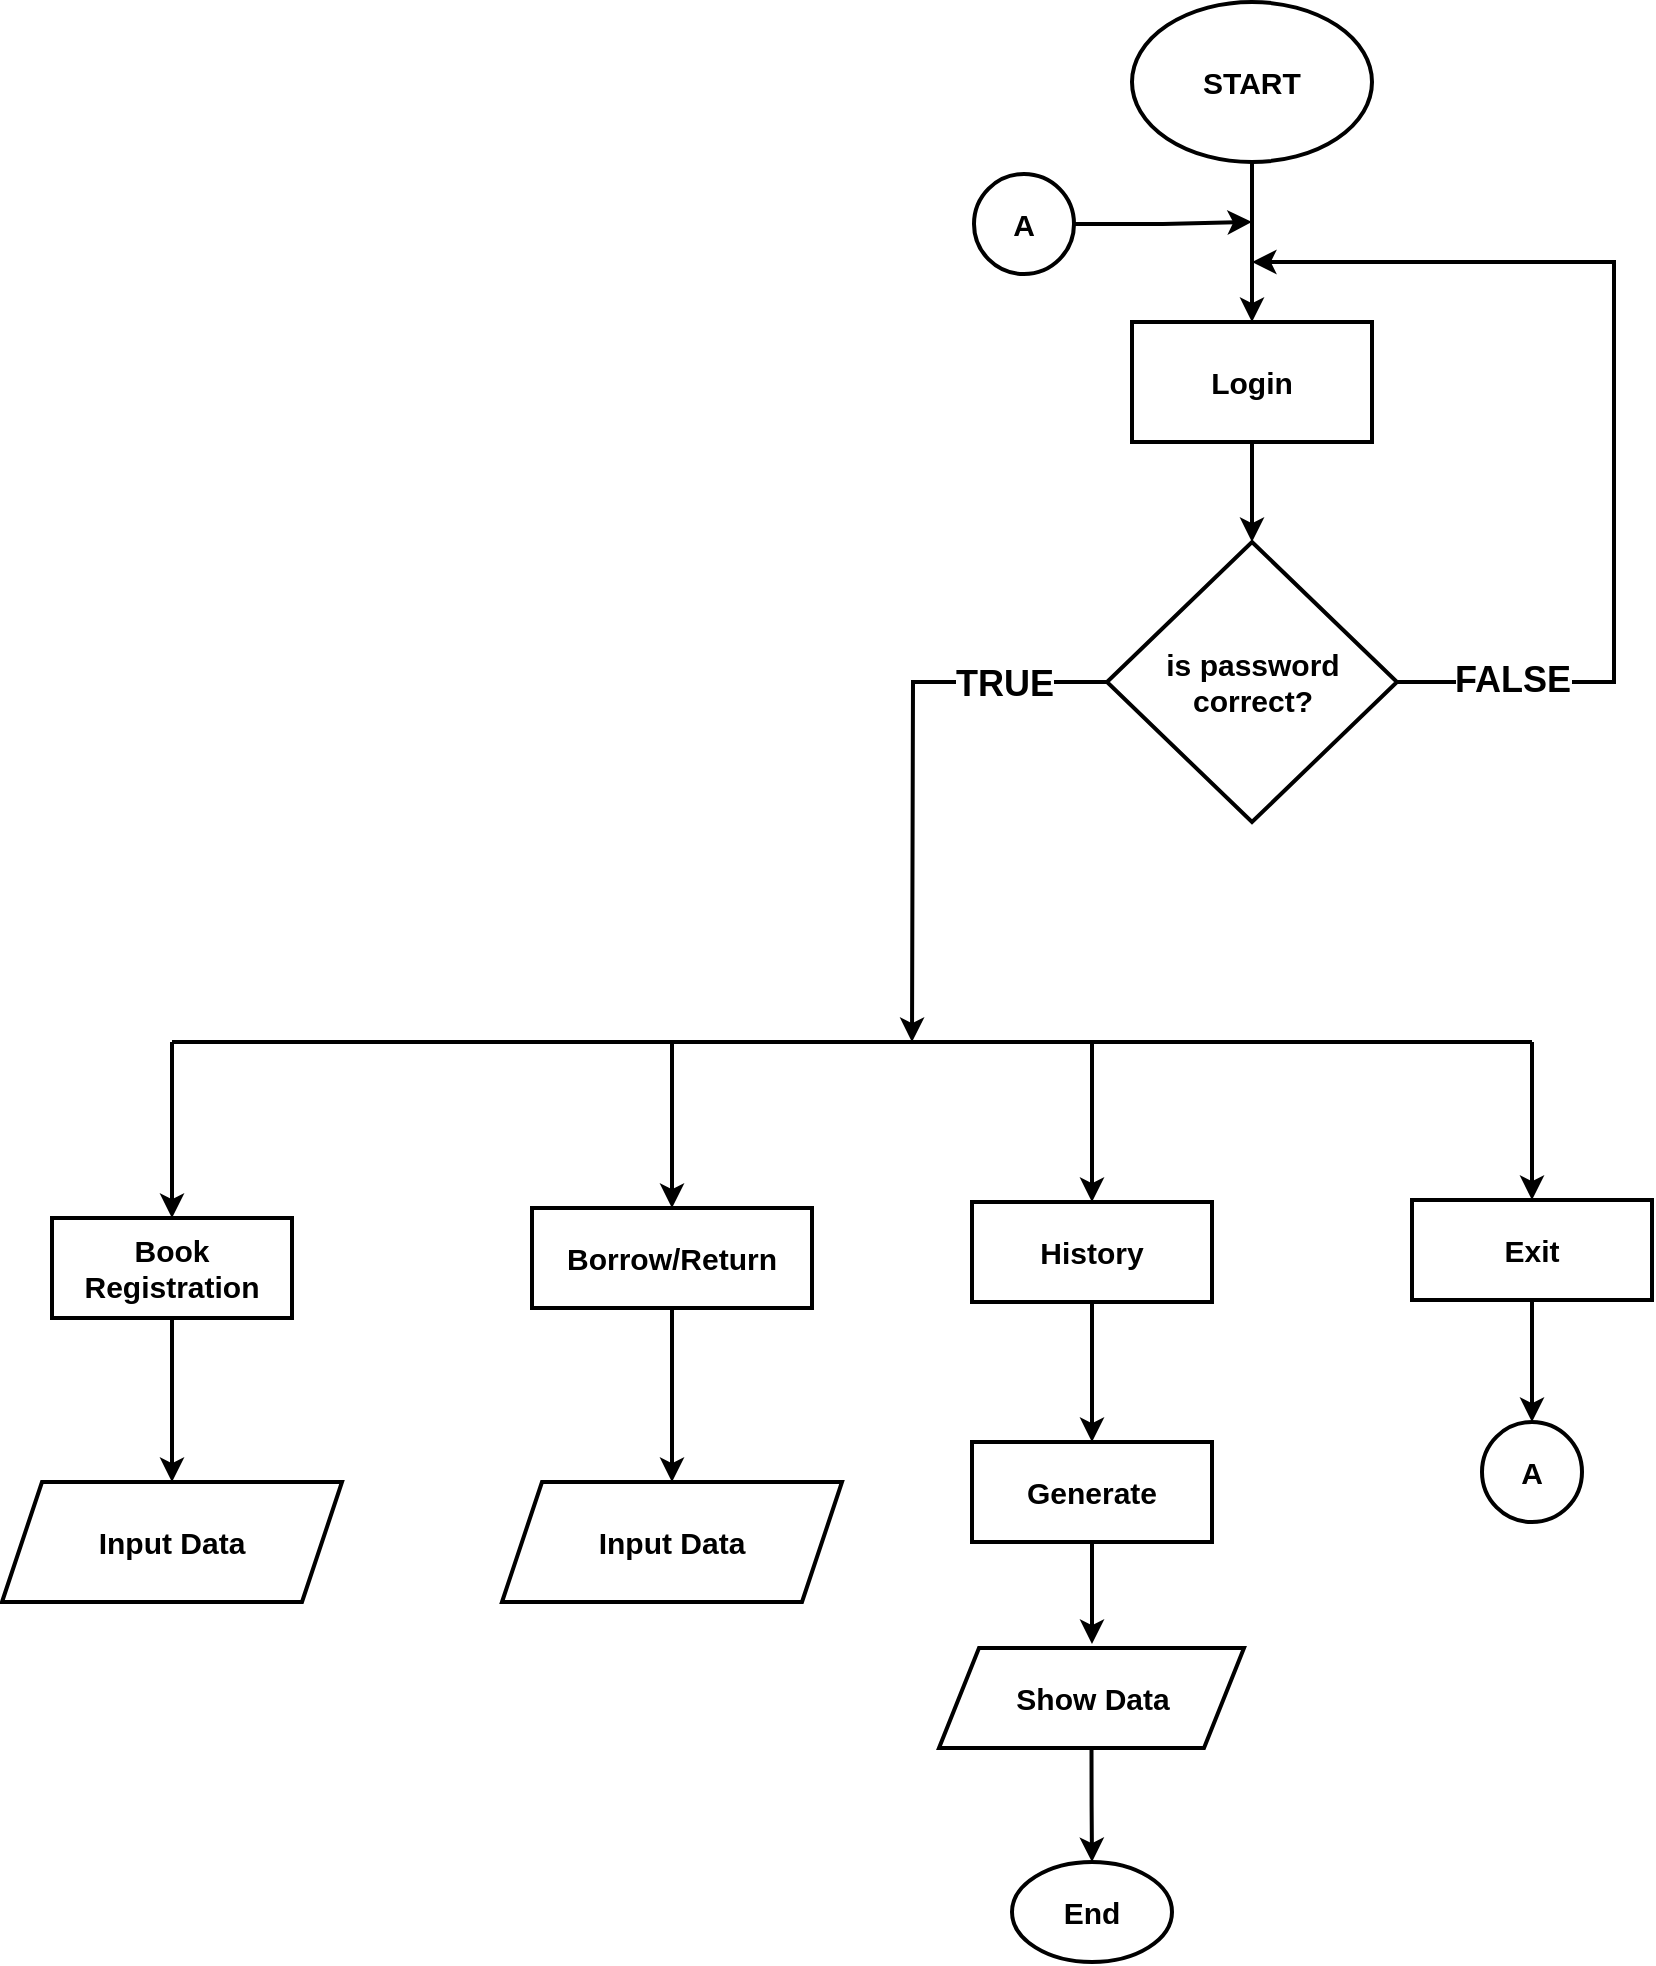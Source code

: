 <mxfile version="24.6.2" type="github">
  <diagram name="Page-1" id="PRXU1hZlVM8Uk4SJ7KCu">
    <mxGraphModel dx="2514" dy="929" grid="1" gridSize="10" guides="1" tooltips="1" connect="1" arrows="1" fold="1" page="1" pageScale="1" pageWidth="827" pageHeight="1169" math="0" shadow="0">
      <root>
        <mxCell id="0" />
        <mxCell id="1" parent="0" />
        <mxCell id="YvSHBj9nITVbGV-RtpjT-1" style="edgeStyle=orthogonalEdgeStyle;rounded=0;orthogonalLoop=1;jettySize=auto;html=1;entryX=0.5;entryY=0;entryDx=0;entryDy=0;strokeWidth=2;" edge="1" parent="1" source="RK07qviHWXPntt6VI_ai-1" target="RK07qviHWXPntt6VI_ai-3">
          <mxGeometry relative="1" as="geometry" />
        </mxCell>
        <mxCell id="RK07qviHWXPntt6VI_ai-1" value="&lt;span style=&quot;font-size: 15px;&quot;&gt;&lt;font style=&quot;font-size: 15px;&quot;&gt;START&lt;/font&gt;&lt;/span&gt;" style="ellipse;whiteSpace=wrap;html=1;strokeWidth=2;fontSize=15;fontStyle=1" parent="1" vertex="1">
          <mxGeometry x="390" y="10" width="120" height="80" as="geometry" />
        </mxCell>
        <mxCell id="RK07qviHWXPntt6VI_ai-2" value="Input Data" style="shape=parallelogram;perimeter=parallelogramPerimeter;whiteSpace=wrap;html=1;fixedSize=1;strokeWidth=2;fontSize=15;fontStyle=1" parent="1" vertex="1">
          <mxGeometry x="-175" y="750" width="170" height="60" as="geometry" />
        </mxCell>
        <mxCell id="YvSHBj9nITVbGV-RtpjT-2" style="edgeStyle=orthogonalEdgeStyle;rounded=0;orthogonalLoop=1;jettySize=auto;html=1;entryX=0.5;entryY=0;entryDx=0;entryDy=0;strokeWidth=2;" edge="1" parent="1" source="RK07qviHWXPntt6VI_ai-3" target="RK07qviHWXPntt6VI_ai-4">
          <mxGeometry relative="1" as="geometry" />
        </mxCell>
        <mxCell id="RK07qviHWXPntt6VI_ai-3" value="Login" style="rounded=0;whiteSpace=wrap;html=1;strokeWidth=2;fontSize=15;fontStyle=1" parent="1" vertex="1">
          <mxGeometry x="390" y="170" width="120" height="60" as="geometry" />
        </mxCell>
        <mxCell id="YvSHBj9nITVbGV-RtpjT-3" style="edgeStyle=orthogonalEdgeStyle;rounded=0;orthogonalLoop=1;jettySize=auto;html=1;exitX=1;exitY=0.5;exitDx=0;exitDy=0;strokeWidth=2;" edge="1" parent="1" source="RK07qviHWXPntt6VI_ai-4">
          <mxGeometry relative="1" as="geometry">
            <mxPoint x="450" y="140" as="targetPoint" />
            <Array as="points">
              <mxPoint x="631" y="350" />
              <mxPoint x="631" y="140" />
              <mxPoint x="560" y="140" />
            </Array>
          </mxGeometry>
        </mxCell>
        <mxCell id="YvSHBj9nITVbGV-RtpjT-12" value="&lt;font style=&quot;font-size: 18px;&quot;&gt;FALSE&lt;/font&gt;" style="edgeLabel;html=1;align=center;verticalAlign=middle;resizable=0;points=[];fontSize=20;fontStyle=1" vertex="1" connectable="0" parent="YvSHBj9nITVbGV-RtpjT-3">
          <mxGeometry x="-0.794" y="2" relative="1" as="geometry">
            <mxPoint x="6" as="offset" />
          </mxGeometry>
        </mxCell>
        <mxCell id="YvSHBj9nITVbGV-RtpjT-11" style="edgeStyle=orthogonalEdgeStyle;rounded=0;orthogonalLoop=1;jettySize=auto;html=1;strokeWidth=2;" edge="1" parent="1" source="RK07qviHWXPntt6VI_ai-4">
          <mxGeometry relative="1" as="geometry">
            <mxPoint x="280" y="530" as="targetPoint" />
          </mxGeometry>
        </mxCell>
        <mxCell id="YvSHBj9nITVbGV-RtpjT-13" value="&lt;font style=&quot;font-size: 18px;&quot;&gt;TRUE&lt;/font&gt;" style="edgeLabel;html=1;align=center;verticalAlign=middle;resizable=0;points=[];fontStyle=1" vertex="1" connectable="0" parent="YvSHBj9nITVbGV-RtpjT-11">
          <mxGeometry x="-0.621" y="1" relative="1" as="geometry">
            <mxPoint x="1" as="offset" />
          </mxGeometry>
        </mxCell>
        <mxCell id="RK07qviHWXPntt6VI_ai-4" value="is password correct?" style="rhombus;whiteSpace=wrap;html=1;strokeWidth=2;fontSize=15;fontStyle=1" parent="1" vertex="1">
          <mxGeometry x="377.5" y="280" width="145" height="140" as="geometry" />
        </mxCell>
        <mxCell id="YvSHBj9nITVbGV-RtpjT-20" style="edgeStyle=orthogonalEdgeStyle;rounded=0;orthogonalLoop=1;jettySize=auto;html=1;entryX=0.5;entryY=0;entryDx=0;entryDy=0;strokeWidth=2;" edge="1" parent="1" source="YvSHBj9nITVbGV-RtpjT-4" target="RK07qviHWXPntt6VI_ai-2">
          <mxGeometry relative="1" as="geometry" />
        </mxCell>
        <mxCell id="YvSHBj9nITVbGV-RtpjT-4" value="Book Registration" style="rounded=0;whiteSpace=wrap;html=1;strokeWidth=2;fontSize=15;fontStyle=1" vertex="1" parent="1">
          <mxGeometry x="-150" y="618" width="120" height="50" as="geometry" />
        </mxCell>
        <mxCell id="YvSHBj9nITVbGV-RtpjT-21" style="edgeStyle=orthogonalEdgeStyle;rounded=0;orthogonalLoop=1;jettySize=auto;html=1;entryX=0.5;entryY=0;entryDx=0;entryDy=0;strokeWidth=2;" edge="1" parent="1" source="YvSHBj9nITVbGV-RtpjT-5" target="YvSHBj9nITVbGV-RtpjT-14">
          <mxGeometry relative="1" as="geometry" />
        </mxCell>
        <mxCell id="YvSHBj9nITVbGV-RtpjT-5" value="Borrow/Return" style="rounded=0;whiteSpace=wrap;html=1;strokeWidth=2;fontSize=15;fontStyle=1" vertex="1" parent="1">
          <mxGeometry x="90" y="613" width="140" height="50" as="geometry" />
        </mxCell>
        <mxCell id="YvSHBj9nITVbGV-RtpjT-25" style="edgeStyle=orthogonalEdgeStyle;rounded=0;orthogonalLoop=1;jettySize=auto;html=1;entryX=0.5;entryY=0;entryDx=0;entryDy=0;strokeWidth=2;" edge="1" parent="1" source="YvSHBj9nITVbGV-RtpjT-6" target="YvSHBj9nITVbGV-RtpjT-24">
          <mxGeometry relative="1" as="geometry" />
        </mxCell>
        <mxCell id="YvSHBj9nITVbGV-RtpjT-6" value="History" style="rounded=0;whiteSpace=wrap;html=1;strokeWidth=2;fontSize=15;fontStyle=1" vertex="1" parent="1">
          <mxGeometry x="310" y="610" width="120" height="50" as="geometry" />
        </mxCell>
        <mxCell id="YvSHBj9nITVbGV-RtpjT-16" style="edgeStyle=orthogonalEdgeStyle;rounded=0;orthogonalLoop=1;jettySize=auto;html=1;entryX=0.5;entryY=0;entryDx=0;entryDy=0;strokeWidth=2;" edge="1" parent="1" source="YvSHBj9nITVbGV-RtpjT-7" target="YvSHBj9nITVbGV-RtpjT-15">
          <mxGeometry relative="1" as="geometry" />
        </mxCell>
        <mxCell id="YvSHBj9nITVbGV-RtpjT-7" value="Exit" style="rounded=0;whiteSpace=wrap;html=1;strokeWidth=2;fontSize=15;fontStyle=1" vertex="1" parent="1">
          <mxGeometry x="530" y="609" width="120" height="50" as="geometry" />
        </mxCell>
        <mxCell id="YvSHBj9nITVbGV-RtpjT-8" value="" style="endArrow=none;html=1;rounded=0;strokeWidth=2;" edge="1" parent="1">
          <mxGeometry width="50" height="50" relative="1" as="geometry">
            <mxPoint x="-90" y="530" as="sourcePoint" />
            <mxPoint x="590" y="530" as="targetPoint" />
          </mxGeometry>
        </mxCell>
        <mxCell id="YvSHBj9nITVbGV-RtpjT-9" value="" style="endArrow=classic;html=1;rounded=0;entryX=0.5;entryY=0;entryDx=0;entryDy=0;strokeWidth=2;" edge="1" parent="1" target="YvSHBj9nITVbGV-RtpjT-4">
          <mxGeometry width="50" height="50" relative="1" as="geometry">
            <mxPoint x="-90" y="530" as="sourcePoint" />
            <mxPoint x="-80" y="440" as="targetPoint" />
          </mxGeometry>
        </mxCell>
        <mxCell id="YvSHBj9nITVbGV-RtpjT-10" value="" style="endArrow=classic;html=1;rounded=0;entryX=0.5;entryY=0;entryDx=0;entryDy=0;strokeWidth=2;" edge="1" parent="1" target="YvSHBj9nITVbGV-RtpjT-7">
          <mxGeometry width="50" height="50" relative="1" as="geometry">
            <mxPoint x="590" y="530" as="sourcePoint" />
            <mxPoint x="579.5" y="580" as="targetPoint" />
          </mxGeometry>
        </mxCell>
        <mxCell id="YvSHBj9nITVbGV-RtpjT-14" value="Input Data" style="shape=parallelogram;perimeter=parallelogramPerimeter;whiteSpace=wrap;html=1;fixedSize=1;strokeWidth=2;fontSize=15;fontStyle=1" vertex="1" parent="1">
          <mxGeometry x="75" y="750" width="170" height="60" as="geometry" />
        </mxCell>
        <mxCell id="YvSHBj9nITVbGV-RtpjT-15" value="&lt;font style=&quot;font-size: 15px;&quot;&gt;A&lt;/font&gt;" style="ellipse;whiteSpace=wrap;html=1;aspect=fixed;fontSize=15;fontStyle=1;strokeWidth=2;" vertex="1" parent="1">
          <mxGeometry x="565" y="720" width="50" height="50" as="geometry" />
        </mxCell>
        <mxCell id="YvSHBj9nITVbGV-RtpjT-18" style="edgeStyle=orthogonalEdgeStyle;rounded=0;orthogonalLoop=1;jettySize=auto;html=1;strokeWidth=2;" edge="1" parent="1" source="YvSHBj9nITVbGV-RtpjT-17">
          <mxGeometry relative="1" as="geometry">
            <mxPoint x="450" y="120" as="targetPoint" />
          </mxGeometry>
        </mxCell>
        <mxCell id="YvSHBj9nITVbGV-RtpjT-17" value="&lt;font style=&quot;font-size: 15px;&quot;&gt;A&lt;/font&gt;" style="ellipse;whiteSpace=wrap;html=1;aspect=fixed;fontSize=15;fontStyle=1;strokeWidth=2;" vertex="1" parent="1">
          <mxGeometry x="311" y="96" width="50" height="50" as="geometry" />
        </mxCell>
        <mxCell id="YvSHBj9nITVbGV-RtpjT-22" value="" style="endArrow=classic;html=1;rounded=0;entryX=0.5;entryY=0;entryDx=0;entryDy=0;strokeWidth=2;" edge="1" parent="1" target="YvSHBj9nITVbGV-RtpjT-5">
          <mxGeometry width="50" height="50" relative="1" as="geometry">
            <mxPoint x="160" y="530" as="sourcePoint" />
            <mxPoint x="190" y="440" as="targetPoint" />
          </mxGeometry>
        </mxCell>
        <mxCell id="YvSHBj9nITVbGV-RtpjT-23" value="" style="endArrow=classic;html=1;rounded=0;entryX=0.5;entryY=0;entryDx=0;entryDy=0;strokeWidth=2;" edge="1" parent="1" target="YvSHBj9nITVbGV-RtpjT-6">
          <mxGeometry width="50" height="50" relative="1" as="geometry">
            <mxPoint x="370" y="530" as="sourcePoint" />
            <mxPoint x="450" y="540" as="targetPoint" />
          </mxGeometry>
        </mxCell>
        <mxCell id="YvSHBj9nITVbGV-RtpjT-27" style="edgeStyle=orthogonalEdgeStyle;rounded=0;orthogonalLoop=1;jettySize=auto;html=1;strokeWidth=2;" edge="1" parent="1" source="YvSHBj9nITVbGV-RtpjT-24">
          <mxGeometry relative="1" as="geometry">
            <mxPoint x="370" y="831" as="targetPoint" />
          </mxGeometry>
        </mxCell>
        <mxCell id="YvSHBj9nITVbGV-RtpjT-24" value="Generate" style="rounded=0;whiteSpace=wrap;html=1;strokeWidth=2;fontSize=15;fontStyle=1" vertex="1" parent="1">
          <mxGeometry x="310" y="730" width="120" height="50" as="geometry" />
        </mxCell>
        <mxCell id="YvSHBj9nITVbGV-RtpjT-30" style="edgeStyle=orthogonalEdgeStyle;rounded=0;orthogonalLoop=1;jettySize=auto;html=1;entryX=0.5;entryY=0;entryDx=0;entryDy=0;strokeWidth=2;exitX=0.5;exitY=1;exitDx=0;exitDy=0;" edge="1" parent="1" source="YvSHBj9nITVbGV-RtpjT-31" target="YvSHBj9nITVbGV-RtpjT-29">
          <mxGeometry relative="1" as="geometry" />
        </mxCell>
        <mxCell id="YvSHBj9nITVbGV-RtpjT-29" value="&lt;span style=&quot;font-size: 15px;&quot;&gt;&lt;font style=&quot;font-size: 15px;&quot;&gt;End&lt;/font&gt;&lt;/span&gt;" style="ellipse;whiteSpace=wrap;html=1;strokeWidth=2;fontSize=15;fontStyle=1" vertex="1" parent="1">
          <mxGeometry x="330" y="940" width="80" height="50" as="geometry" />
        </mxCell>
        <mxCell id="YvSHBj9nITVbGV-RtpjT-31" value="Show Data" style="shape=parallelogram;perimeter=parallelogramPerimeter;whiteSpace=wrap;html=1;fixedSize=1;strokeWidth=2;fontSize=15;fontStyle=1" vertex="1" parent="1">
          <mxGeometry x="293.5" y="833" width="152.5" height="50" as="geometry" />
        </mxCell>
      </root>
    </mxGraphModel>
  </diagram>
</mxfile>
